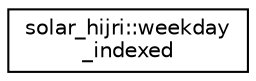 digraph "Graphical Class Hierarchy"
{
 // LATEX_PDF_SIZE
  edge [fontname="Helvetica",fontsize="10",labelfontname="Helvetica",labelfontsize="10"];
  node [fontname="Helvetica",fontsize="10",shape=record];
  rankdir="LR";
  Node0 [label="solar_hijri::weekday\l_indexed",height=0.2,width=0.4,color="black", fillcolor="white", style="filled",URL="$classsolar__hijri_1_1weekday__indexed.html",tooltip=" "];
}
